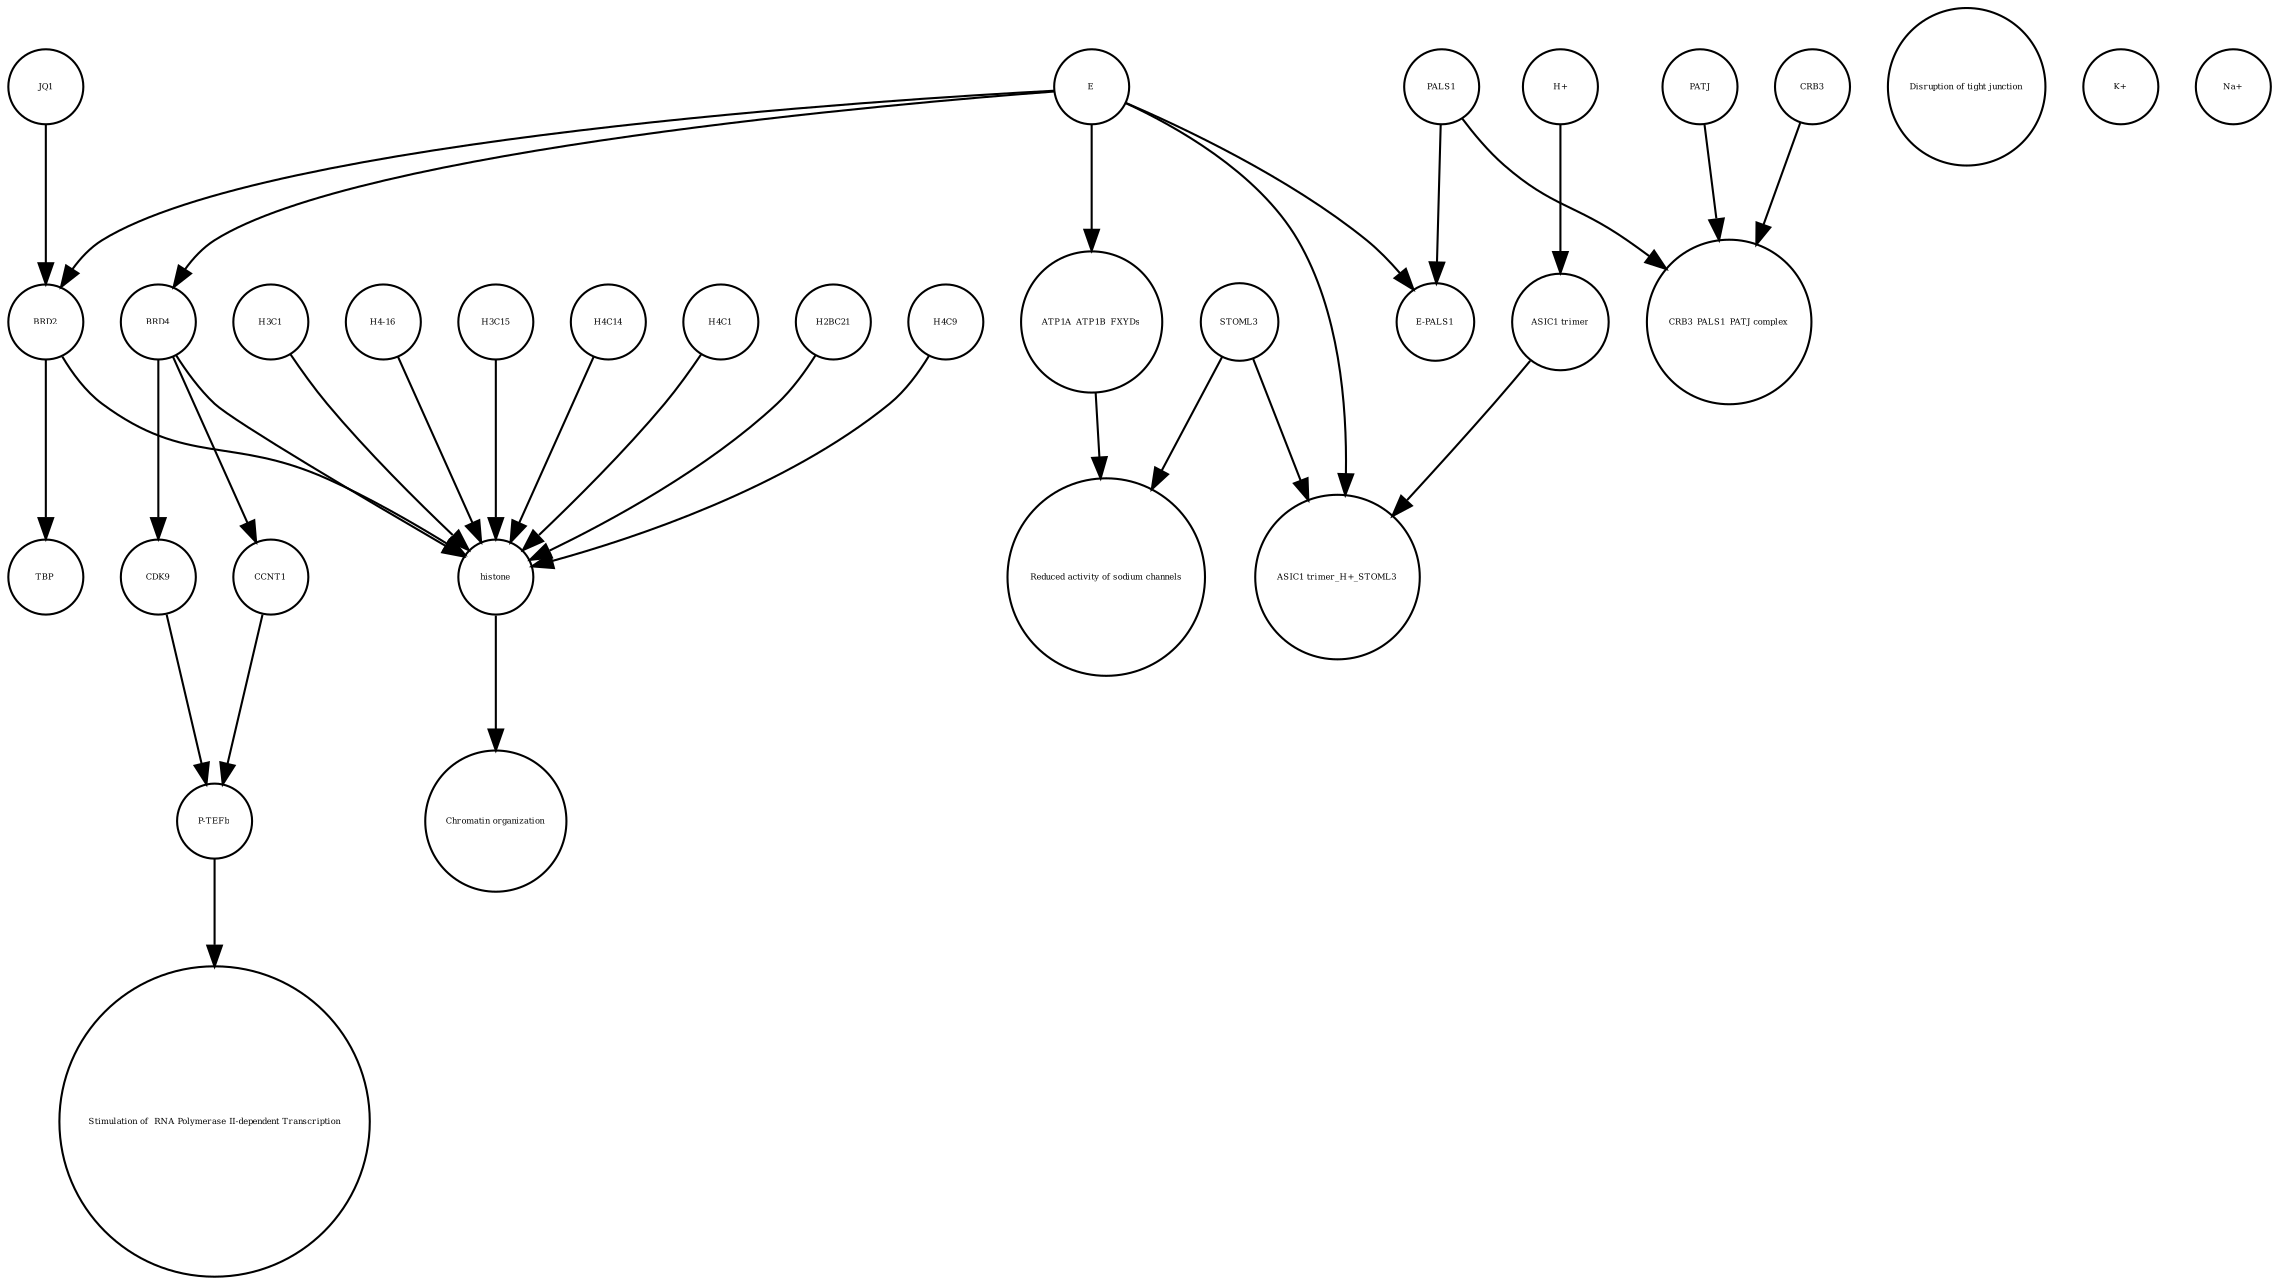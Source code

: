 strict digraph  {
"ASIC1 trimer" [annotation="", bipartite=0, cls=macromolecule, fontsize=4, label="ASIC1 trimer", shape=circle];
H4C9 [annotation="", bipartite=0, cls=macromolecule, fontsize=4, label=H4C9, shape=circle];
BRD2 [annotation="", bipartite=0, cls=macromolecule, fontsize=4, label=BRD2, shape=circle];
H3C1 [annotation="", bipartite=0, cls=macromolecule, fontsize=4, label=H3C1, shape=circle];
PATJ [annotation="", bipartite=0, cls=macromolecule, fontsize=4, label=PATJ, shape=circle];
"Chromatin organization" [annotation="", bipartite=0, cls=phenotype, fontsize=4, label="Chromatin organization", shape=circle];
"Disruption of tight junction" [annotation="", bipartite=0, cls=phenotype, fontsize=4, label="Disruption of tight junction", shape=circle];
"H4-16" [annotation="", bipartite=0, cls=macromolecule, fontsize=4, label="H4-16", shape=circle];
E [annotation=urn_miriam_ncbiprotein_BCD58755, bipartite=0, cls=macromolecule, fontsize=4, label=E, shape=circle];
"K+" [annotation="", bipartite=0, cls="simple chemical", fontsize=4, label="K+", shape=circle];
CDK9 [annotation="", bipartite=0, cls=macromolecule, fontsize=4, label=CDK9, shape=circle];
PALS1 [annotation="", bipartite=0, cls=macromolecule, fontsize=4, label=PALS1, shape=circle];
JQ1 [annotation="", bipartite=0, cls=macromolecule, fontsize=4, label=JQ1, shape=circle];
H3C15 [annotation="", bipartite=0, cls=macromolecule, fontsize=4, label=H3C15, shape=circle];
ATP1A_ATP1B_FXYDs [annotation="", bipartite=0, cls=complex, fontsize=4, label=ATP1A_ATP1B_FXYDs, shape=circle];
H4C14 [annotation="", bipartite=0, cls=macromolecule, fontsize=4, label=H4C14, shape=circle];
CRB3 [annotation="", bipartite=0, cls=macromolecule, fontsize=4, label=CRB3, shape=circle];
H4C1 [annotation="", bipartite=0, cls=macromolecule, fontsize=4, label=H4C1, shape=circle];
TBP [annotation="", bipartite=0, cls=macromolecule, fontsize=4, label=TBP, shape=circle];
"Reduced activity of sodium channels" [annotation="", bipartite=0, cls=phenotype, fontsize=4, label="Reduced activity of sodium channels", shape=circle];
BRD4 [annotation="", bipartite=0, cls=macromolecule, fontsize=4, label=BRD4, shape=circle];
"Na+" [annotation="", bipartite=0, cls="simple chemical", fontsize=4, label="Na+", shape=circle];
histone [annotation="", bipartite=0, cls=complex, fontsize=4, label=histone, shape=circle];
"ASIC1 trimer_H+_STOML3" [annotation="", bipartite=0, cls=complex, fontsize=4, label="ASIC1 trimer_H+_STOML3", shape=circle];
" Stimulation of  RNA Polymerase II-dependent Transcription " [annotation="", bipartite=0, cls=phenotype, fontsize=4, label=" Stimulation of  RNA Polymerase II-dependent Transcription ", shape=circle];
"CRB3_PALS1_PATJ complex" [annotation="", bipartite=0, cls=complex, fontsize=4, label="CRB3_PALS1_PATJ complex", shape=circle];
STOML3 [annotation="", bipartite=0, cls=macromolecule, fontsize=4, label=STOML3, shape=circle];
"E-PALS1" [annotation="", bipartite=0, cls=complex, fontsize=4, label="E-PALS1", shape=circle];
CCNT1 [annotation="", bipartite=0, cls=macromolecule, fontsize=4, label=CCNT1, shape=circle];
"H+" [annotation="", bipartite=0, cls="simple chemical", fontsize=4, label="H+", shape=circle];
"P-TEFb" [annotation="", bipartite=0, cls=complex, fontsize=4, label="P-TEFb", shape=circle];
H2BC21 [annotation="", bipartite=0, cls=macromolecule, fontsize=4, label=H2BC21, shape=circle];
"ASIC1 trimer" -> "ASIC1 trimer_H+_STOML3"  [annotation="", interaction_type=production];
H4C9 -> histone  [annotation="", interaction_type=production];
BRD2 -> histone  [annotation="urn_miriam_doi_10.1038%2Fnsmb.3228.|urn_miriam_doi_10.1016%2Fj.molcel.2008.01.018", interaction_type=catalysis];
BRD2 -> TBP  [annotation="urn_miriam_doi_10.1007%2Fs11010-006-9223-6", interaction_type=catalysis];
H3C1 -> histone  [annotation="", interaction_type=production];
PATJ -> "CRB3_PALS1_PATJ complex"  [annotation="", interaction_type=production];
"H4-16" -> histone  [annotation="", interaction_type=production];
E -> "E-PALS1"  [annotation="", interaction_type=production];
E -> ATP1A_ATP1B_FXYDs  [annotation="urn_miriam_doi_10.1016%2Fj.virol.2011.03.029", interaction_type=inhibition];
E -> BRD4  [annotation="urn_miriam_doi_10.1038%2Fs41586-020-2286-9", interaction_type=inhibition];
E -> "ASIC1 trimer_H+_STOML3"  [annotation="urn_miriam_doi_10.1016%2Fj.virol.2011.03.029", interaction_type=inhibition];
E -> BRD2  [annotation="urn_miriam_doi_10.1038%2Fs41586-020-2286-9|urn_miriam_doi_10.1080%2F15592294.2018.1469891", interaction_type=inhibition];
CDK9 -> "P-TEFb"  [annotation="", interaction_type=production];
PALS1 -> "E-PALS1"  [annotation="", interaction_type=production];
PALS1 -> "CRB3_PALS1_PATJ complex"  [annotation="", interaction_type=production];
JQ1 -> BRD2  [annotation="urn_miriam_doi_10.1038%2Fs41586-020-2286-9|urn_miriam_doi_10.1080%2F15592294.2018.1469891", interaction_type=inhibition];
H3C15 -> histone  [annotation="", interaction_type=production];
ATP1A_ATP1B_FXYDs -> "Reduced activity of sodium channels"  [annotation="", interaction_type=production];
H4C14 -> histone  [annotation="", interaction_type=production];
CRB3 -> "CRB3_PALS1_PATJ complex"  [annotation="", interaction_type=production];
H4C1 -> histone  [annotation="", interaction_type=production];
BRD4 -> histone  [annotation="urn_miriam_doi_10.1038%2Fnsmb.3228.|urn_miriam_doi_10.1016%2Fj.molcel.2008.01.018", interaction_type=catalysis];
BRD4 -> CDK9  [annotation="urn_miriam_doi_10.18632%2Foncotarget.18583|urn_miriam_doi_10.1016%2Fj.molcel.2005.06.027", interaction_type=catalysis];
BRD4 -> CCNT1  [annotation="urn_miriam_doi_10.1016%2Fj.molcel.2005.06.027", interaction_type=catalysis];
histone -> "Chromatin organization"  [annotation="", interaction_type=production];
STOML3 -> "Reduced activity of sodium channels"  [annotation="", interaction_type=production];
STOML3 -> "ASIC1 trimer_H+_STOML3"  [annotation="", interaction_type=production];
CCNT1 -> "P-TEFb"  [annotation="", interaction_type=production];
"H+" -> "ASIC1 trimer"  [annotation="", interaction_type=production];
"P-TEFb" -> " Stimulation of  RNA Polymerase II-dependent Transcription "  [annotation="", interaction_type=production];
H2BC21 -> histone  [annotation="", interaction_type=production];
}
